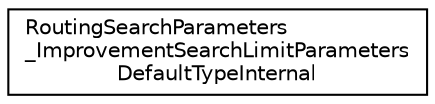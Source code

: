 digraph "Graphical Class Hierarchy"
{
 // LATEX_PDF_SIZE
  edge [fontname="Helvetica",fontsize="10",labelfontname="Helvetica",labelfontsize="10"];
  node [fontname="Helvetica",fontsize="10",shape=record];
  rankdir="LR";
  Node0 [label="RoutingSearchParameters\l_ImprovementSearchLimitParameters\lDefaultTypeInternal",height=0.2,width=0.4,color="black", fillcolor="white", style="filled",URL="$structoperations__research_1_1_routing_search_parameters___improvement_search_limit_parameters_default_type_internal.html",tooltip=" "];
}
